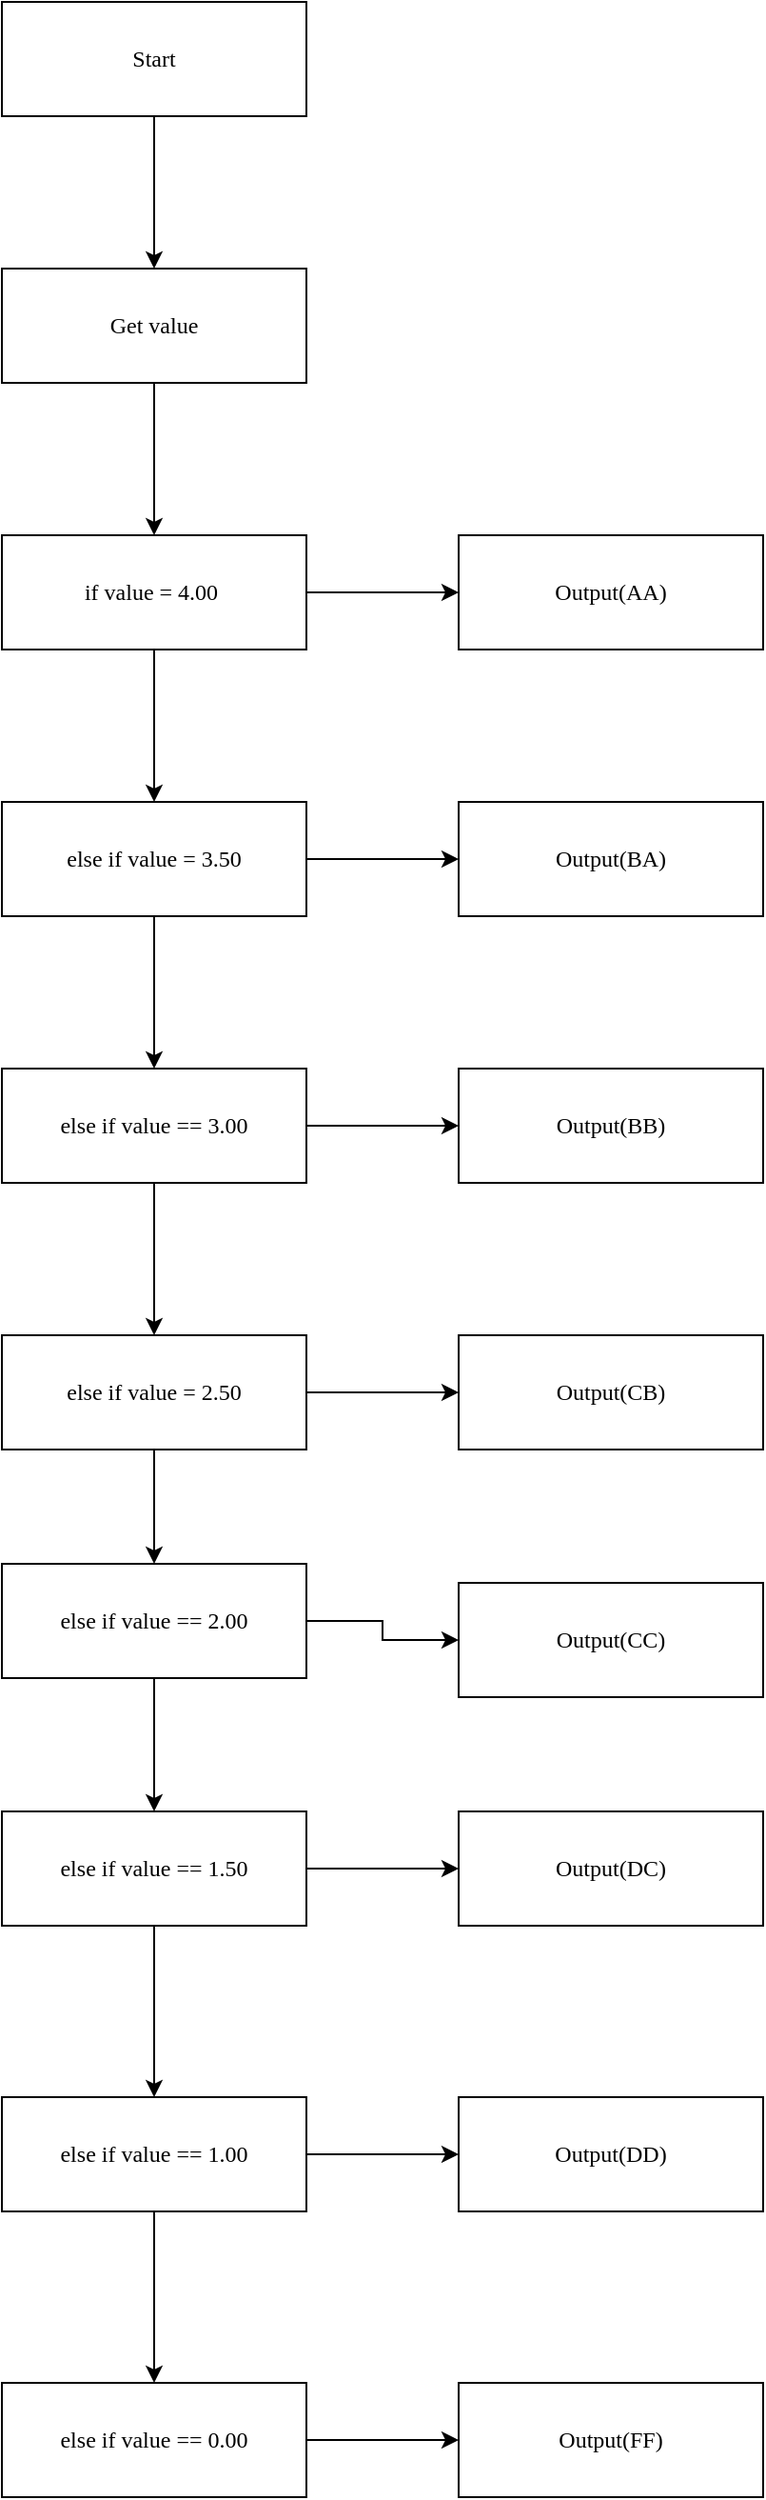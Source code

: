 <mxfile version="22.0.6" type="github">
  <diagram name="Страница — 1" id="3z9-ucBsdX1WkmhsbpMO">
    <mxGraphModel dx="1434" dy="750" grid="1" gridSize="10" guides="1" tooltips="1" connect="1" arrows="1" fold="1" page="1" pageScale="1" pageWidth="827" pageHeight="1169" math="0" shadow="0">
      <root>
        <mxCell id="0" />
        <mxCell id="1" parent="0" />
        <mxCell id="f83u-1gFhpJMJosl8LtQ-5" value="" style="edgeStyle=orthogonalEdgeStyle;rounded=0;orthogonalLoop=1;jettySize=auto;html=1;" parent="1" source="f83u-1gFhpJMJosl8LtQ-1" target="f83u-1gFhpJMJosl8LtQ-4" edge="1">
          <mxGeometry relative="1" as="geometry" />
        </mxCell>
        <mxCell id="f83u-1gFhpJMJosl8LtQ-1" value="Start" style="rounded=0;whiteSpace=wrap;html=1;fontFamily=Times New Roman;" parent="1" vertex="1">
          <mxGeometry x="320" y="60" width="160" height="60" as="geometry" />
        </mxCell>
        <mxCell id="f83u-1gFhpJMJosl8LtQ-37" value="" style="edgeStyle=orthogonalEdgeStyle;rounded=0;orthogonalLoop=1;jettySize=auto;html=1;" parent="1" source="f83u-1gFhpJMJosl8LtQ-4" target="f83u-1gFhpJMJosl8LtQ-36" edge="1">
          <mxGeometry relative="1" as="geometry" />
        </mxCell>
        <mxCell id="f83u-1gFhpJMJosl8LtQ-4" value="Get value" style="rounded=0;whiteSpace=wrap;html=1;fontFamily=Times New Roman;" parent="1" vertex="1">
          <mxGeometry x="320" y="200" width="160" height="60" as="geometry" />
        </mxCell>
        <mxCell id="f83u-1gFhpJMJosl8LtQ-39" value="" style="edgeStyle=orthogonalEdgeStyle;rounded=0;orthogonalLoop=1;jettySize=auto;html=1;" parent="1" source="f83u-1gFhpJMJosl8LtQ-36" target="f83u-1gFhpJMJosl8LtQ-38" edge="1">
          <mxGeometry relative="1" as="geometry" />
        </mxCell>
        <mxCell id="f83u-1gFhpJMJosl8LtQ-41" value="" style="edgeStyle=orthogonalEdgeStyle;rounded=0;orthogonalLoop=1;jettySize=auto;html=1;" parent="1" source="f83u-1gFhpJMJosl8LtQ-36" target="f83u-1gFhpJMJosl8LtQ-40" edge="1">
          <mxGeometry relative="1" as="geometry" />
        </mxCell>
        <mxCell id="f83u-1gFhpJMJosl8LtQ-36" value="if value = 4.00&amp;nbsp;" style="rounded=0;whiteSpace=wrap;html=1;fontFamily=Times New Roman;" parent="1" vertex="1">
          <mxGeometry x="320" y="340" width="160" height="60" as="geometry" />
        </mxCell>
        <mxCell id="f83u-1gFhpJMJosl8LtQ-38" value="Output(AA)" style="rounded=0;whiteSpace=wrap;html=1;fontFamily=Times New Roman;" parent="1" vertex="1">
          <mxGeometry x="560" y="340" width="160" height="60" as="geometry" />
        </mxCell>
        <mxCell id="f83u-1gFhpJMJosl8LtQ-43" value="" style="edgeStyle=orthogonalEdgeStyle;rounded=0;orthogonalLoop=1;jettySize=auto;html=1;" parent="1" source="f83u-1gFhpJMJosl8LtQ-40" target="f83u-1gFhpJMJosl8LtQ-42" edge="1">
          <mxGeometry relative="1" as="geometry" />
        </mxCell>
        <mxCell id="f83u-1gFhpJMJosl8LtQ-45" value="" style="edgeStyle=orthogonalEdgeStyle;rounded=0;orthogonalLoop=1;jettySize=auto;html=1;" parent="1" source="f83u-1gFhpJMJosl8LtQ-40" target="f83u-1gFhpJMJosl8LtQ-44" edge="1">
          <mxGeometry relative="1" as="geometry" />
        </mxCell>
        <mxCell id="f83u-1gFhpJMJosl8LtQ-40" value="else if value = 3.50" style="rounded=0;whiteSpace=wrap;html=1;fontFamily=Times New Roman;" parent="1" vertex="1">
          <mxGeometry x="320" y="480" width="160" height="60" as="geometry" />
        </mxCell>
        <mxCell id="f83u-1gFhpJMJosl8LtQ-42" value="Output(BA)" style="rounded=0;whiteSpace=wrap;html=1;fontFamily=Times New Roman;" parent="1" vertex="1">
          <mxGeometry x="560" y="480" width="160" height="60" as="geometry" />
        </mxCell>
        <mxCell id="f83u-1gFhpJMJosl8LtQ-47" value="" style="edgeStyle=orthogonalEdgeStyle;rounded=0;orthogonalLoop=1;jettySize=auto;html=1;" parent="1" source="f83u-1gFhpJMJosl8LtQ-44" target="f83u-1gFhpJMJosl8LtQ-46" edge="1">
          <mxGeometry relative="1" as="geometry" />
        </mxCell>
        <mxCell id="f83u-1gFhpJMJosl8LtQ-49" value="" style="edgeStyle=orthogonalEdgeStyle;rounded=0;orthogonalLoop=1;jettySize=auto;html=1;" parent="1" source="f83u-1gFhpJMJosl8LtQ-44" target="f83u-1gFhpJMJosl8LtQ-48" edge="1">
          <mxGeometry relative="1" as="geometry" />
        </mxCell>
        <mxCell id="f83u-1gFhpJMJosl8LtQ-44" value="else if value == 3.00" style="rounded=0;whiteSpace=wrap;html=1;fontFamily=Times New Roman;" parent="1" vertex="1">
          <mxGeometry x="320" y="620" width="160" height="60" as="geometry" />
        </mxCell>
        <mxCell id="f83u-1gFhpJMJosl8LtQ-46" value="Output(BB)" style="rounded=0;whiteSpace=wrap;html=1;fontFamily=Times New Roman;" parent="1" vertex="1">
          <mxGeometry x="560" y="620" width="160" height="60" as="geometry" />
        </mxCell>
        <mxCell id="f83u-1gFhpJMJosl8LtQ-51" value="" style="edgeStyle=orthogonalEdgeStyle;rounded=0;orthogonalLoop=1;jettySize=auto;html=1;" parent="1" source="f83u-1gFhpJMJosl8LtQ-48" target="f83u-1gFhpJMJosl8LtQ-50" edge="1">
          <mxGeometry relative="1" as="geometry" />
        </mxCell>
        <mxCell id="f83u-1gFhpJMJosl8LtQ-61" value="" style="edgeStyle=orthogonalEdgeStyle;rounded=0;orthogonalLoop=1;jettySize=auto;html=1;" parent="1" source="f83u-1gFhpJMJosl8LtQ-48" target="f83u-1gFhpJMJosl8LtQ-52" edge="1">
          <mxGeometry relative="1" as="geometry" />
        </mxCell>
        <mxCell id="f83u-1gFhpJMJosl8LtQ-48" value="else if value = 2.50" style="rounded=0;whiteSpace=wrap;html=1;fontFamily=Times New Roman;" parent="1" vertex="1">
          <mxGeometry x="320" y="760" width="160" height="60" as="geometry" />
        </mxCell>
        <mxCell id="f83u-1gFhpJMJosl8LtQ-50" value="Output(CB)" style="rounded=0;whiteSpace=wrap;html=1;fontFamily=Times New Roman;" parent="1" vertex="1">
          <mxGeometry x="560" y="760" width="160" height="60" as="geometry" />
        </mxCell>
        <mxCell id="f83u-1gFhpJMJosl8LtQ-58" value="" style="edgeStyle=orthogonalEdgeStyle;rounded=0;orthogonalLoop=1;jettySize=auto;html=1;" parent="1" source="f83u-1gFhpJMJosl8LtQ-52" target="f83u-1gFhpJMJosl8LtQ-53" edge="1">
          <mxGeometry relative="1" as="geometry" />
        </mxCell>
        <mxCell id="f83u-1gFhpJMJosl8LtQ-62" value="" style="edgeStyle=orthogonalEdgeStyle;rounded=0;orthogonalLoop=1;jettySize=auto;html=1;" parent="1" source="f83u-1gFhpJMJosl8LtQ-52" target="f83u-1gFhpJMJosl8LtQ-54" edge="1">
          <mxGeometry relative="1" as="geometry" />
        </mxCell>
        <mxCell id="f83u-1gFhpJMJosl8LtQ-52" value="else if value == 2.00" style="rounded=0;whiteSpace=wrap;html=1;fontFamily=Times New Roman;" parent="1" vertex="1">
          <mxGeometry x="320" y="880" width="160" height="60" as="geometry" />
        </mxCell>
        <mxCell id="f83u-1gFhpJMJosl8LtQ-53" value="Output(CC)" style="rounded=0;whiteSpace=wrap;html=1;fontFamily=Times New Roman;" parent="1" vertex="1">
          <mxGeometry x="560" y="890" width="160" height="60" as="geometry" />
        </mxCell>
        <mxCell id="f83u-1gFhpJMJosl8LtQ-59" value="" style="edgeStyle=orthogonalEdgeStyle;rounded=0;orthogonalLoop=1;jettySize=auto;html=1;" parent="1" source="f83u-1gFhpJMJosl8LtQ-54" target="f83u-1gFhpJMJosl8LtQ-56" edge="1">
          <mxGeometry relative="1" as="geometry" />
        </mxCell>
        <mxCell id="f83u-1gFhpJMJosl8LtQ-63" value="" style="edgeStyle=orthogonalEdgeStyle;rounded=0;orthogonalLoop=1;jettySize=auto;html=1;" parent="1" source="f83u-1gFhpJMJosl8LtQ-54" target="f83u-1gFhpJMJosl8LtQ-55" edge="1">
          <mxGeometry relative="1" as="geometry" />
        </mxCell>
        <mxCell id="f83u-1gFhpJMJosl8LtQ-54" value="else if value == 1.50" style="rounded=0;whiteSpace=wrap;html=1;fontFamily=Times New Roman;" parent="1" vertex="1">
          <mxGeometry x="320" y="1010" width="160" height="60" as="geometry" />
        </mxCell>
        <mxCell id="f83u-1gFhpJMJosl8LtQ-60" value="" style="edgeStyle=orthogonalEdgeStyle;rounded=0;orthogonalLoop=1;jettySize=auto;html=1;" parent="1" source="f83u-1gFhpJMJosl8LtQ-55" target="f83u-1gFhpJMJosl8LtQ-57" edge="1">
          <mxGeometry relative="1" as="geometry" />
        </mxCell>
        <mxCell id="f83u-1gFhpJMJosl8LtQ-66" value="" style="edgeStyle=orthogonalEdgeStyle;rounded=0;orthogonalLoop=1;jettySize=auto;html=1;" parent="1" source="f83u-1gFhpJMJosl8LtQ-55" target="f83u-1gFhpJMJosl8LtQ-64" edge="1">
          <mxGeometry relative="1" as="geometry" />
        </mxCell>
        <mxCell id="f83u-1gFhpJMJosl8LtQ-55" value="else if value == 1.00" style="rounded=0;whiteSpace=wrap;html=1;fontFamily=Times New Roman;" parent="1" vertex="1">
          <mxGeometry x="320" y="1160" width="160" height="60" as="geometry" />
        </mxCell>
        <mxCell id="f83u-1gFhpJMJosl8LtQ-56" value="Output(DC)" style="rounded=0;whiteSpace=wrap;html=1;fontFamily=Times New Roman;" parent="1" vertex="1">
          <mxGeometry x="560" y="1010" width="160" height="60" as="geometry" />
        </mxCell>
        <mxCell id="f83u-1gFhpJMJosl8LtQ-57" value="Output(DD)" style="rounded=0;whiteSpace=wrap;html=1;fontFamily=Times New Roman;" parent="1" vertex="1">
          <mxGeometry x="560" y="1160" width="160" height="60" as="geometry" />
        </mxCell>
        <mxCell id="f83u-1gFhpJMJosl8LtQ-67" value="" style="edgeStyle=orthogonalEdgeStyle;rounded=0;orthogonalLoop=1;jettySize=auto;html=1;" parent="1" source="f83u-1gFhpJMJosl8LtQ-64" target="f83u-1gFhpJMJosl8LtQ-65" edge="1">
          <mxGeometry relative="1" as="geometry" />
        </mxCell>
        <mxCell id="f83u-1gFhpJMJosl8LtQ-64" value="else if value == 0.00" style="rounded=0;whiteSpace=wrap;html=1;fontFamily=Times New Roman;" parent="1" vertex="1">
          <mxGeometry x="320" y="1310" width="160" height="60" as="geometry" />
        </mxCell>
        <mxCell id="f83u-1gFhpJMJosl8LtQ-65" value="Output(FF)" style="rounded=0;whiteSpace=wrap;html=1;fontFamily=Times New Roman;" parent="1" vertex="1">
          <mxGeometry x="560" y="1310" width="160" height="60" as="geometry" />
        </mxCell>
      </root>
    </mxGraphModel>
  </diagram>
</mxfile>

